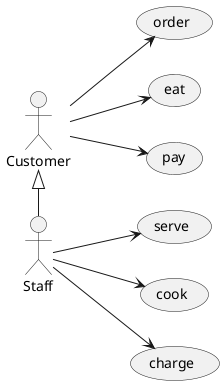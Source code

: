 @startuml

left to right direction

Customer --> (order)
Customer --> (eat)
Customer --> (pay)
Staff --> (serve)
Staff --> (cook)
Staff --> (charge)

Customer <|-right- Staff

@enduml
